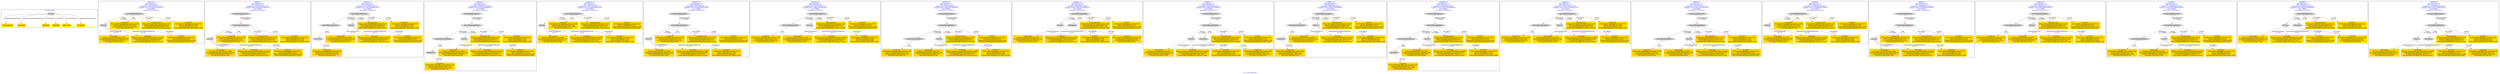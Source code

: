 digraph n0 {
fontcolor="blue"
remincross="true"
label="s11-s-19-artists.json"
subgraph cluster_0 {
label="1-correct model"
n2[style="filled",color="white",fillcolor="lightgray",label="Person1"];
n3[shape="plaintext",style="filled",fillcolor="gold",label="long_biography"];
n4[shape="plaintext",style="filled",fillcolor="gold",label="nationality"];
n5[shape="plaintext",style="filled",fillcolor="gold",label="birthDate"];
n6[shape="plaintext",style="filled",fillcolor="gold",label="deathDate"];
n7[shape="plaintext",style="filled",fillcolor="gold",label="artist_name"];
n8[shape="plaintext",style="filled",fillcolor="gold",label="occupation"];
}
subgraph cluster_1 {
label="candidate 0\nlink coherence:1.0\nnode coherence:1.0\nconfidence:0.5437413907421075\nmapping score:0.6256915746918136\ncost:6.99991\n-precision:0.43-recall:0.5"
n10[style="filled",color="white",fillcolor="lightgray",label="CulturalHeritageObject1"];
n11[style="filled",color="white",fillcolor="lightgray",label="Person1"];
n12[shape="plaintext",style="filled",fillcolor="gold",label="occupation\n[CulturalHeritageObject,description,0.446]\n[Person,nameOfThePerson,0.335]\n[CulturalHeritageObject,title,0.169]\n[Document,classLink,0.05]"];
n13[shape="plaintext",style="filled",fillcolor="gold",label="artist_name\n[Person,nameOfThePerson,0.698]\n[CulturalHeritageObject,description,0.196]\n[CulturalHeritageObject,title,0.07]\n[Document,classLink,0.036]"];
n14[shape="plaintext",style="filled",fillcolor="gold",label="nationality\n[Person,countryAssociatedWithThePerson,0.897]\n[CulturalHeritageObject,description,0.058]\n[CulturalHeritageObject,title,0.027]\n[CulturalHeritageObject,provenance,0.018]"];
n15[shape="plaintext",style="filled",fillcolor="gold",label="long_biography\n[CulturalHeritageObject,description,0.612]\n[Person,biographicalInformation,0.2]\n[CulturalHeritageObject,title,0.127]\n[CulturalHeritageObject,provenance,0.062]"];
n16[shape="plaintext",style="filled",fillcolor="gold",label="birthDate\n[CulturalHeritageObject,created,0.623]\n[Person,dateOfBirth,0.212]\n[CulturalHeritageObject,description,0.129]\n[Person,biographicalInformation,0.036]"];
n17[shape="plaintext",style="filled",fillcolor="gold",label="deathDate\n[CulturalHeritageObject,created,0.674]\n[Person,dateOfBirth,0.179]\n[Person,dateOfDeath,0.089]\n[CulturalHeritageObject,description,0.058]"];
}
subgraph cluster_2 {
label="candidate 1\nlink coherence:1.0\nnode coherence:1.0\nconfidence:0.5437413907421075\nmapping score:0.6256915746918136\ncost:7.99984\n-precision:0.38-recall:0.5"
n19[style="filled",color="white",fillcolor="lightgray",label="CulturalHeritageObject1"];
n20[style="filled",color="white",fillcolor="lightgray",label="Person1"];
n21[style="filled",color="white",fillcolor="lightgray",label="EuropeanaAggregation1"];
n22[shape="plaintext",style="filled",fillcolor="gold",label="occupation\n[CulturalHeritageObject,description,0.446]\n[Person,nameOfThePerson,0.335]\n[CulturalHeritageObject,title,0.169]\n[Document,classLink,0.05]"];
n23[shape="plaintext",style="filled",fillcolor="gold",label="artist_name\n[Person,nameOfThePerson,0.698]\n[CulturalHeritageObject,description,0.196]\n[CulturalHeritageObject,title,0.07]\n[Document,classLink,0.036]"];
n24[shape="plaintext",style="filled",fillcolor="gold",label="nationality\n[Person,countryAssociatedWithThePerson,0.897]\n[CulturalHeritageObject,description,0.058]\n[CulturalHeritageObject,title,0.027]\n[CulturalHeritageObject,provenance,0.018]"];
n25[shape="plaintext",style="filled",fillcolor="gold",label="long_biography\n[CulturalHeritageObject,description,0.612]\n[Person,biographicalInformation,0.2]\n[CulturalHeritageObject,title,0.127]\n[CulturalHeritageObject,provenance,0.062]"];
n26[shape="plaintext",style="filled",fillcolor="gold",label="birthDate\n[CulturalHeritageObject,created,0.623]\n[Person,dateOfBirth,0.212]\n[CulturalHeritageObject,description,0.129]\n[Person,biographicalInformation,0.036]"];
n27[shape="plaintext",style="filled",fillcolor="gold",label="deathDate\n[CulturalHeritageObject,created,0.674]\n[Person,dateOfBirth,0.179]\n[Person,dateOfDeath,0.089]\n[CulturalHeritageObject,description,0.058]"];
}
subgraph cluster_3 {
label="candidate 10\nlink coherence:1.0\nnode coherence:1.0\nconfidence:0.5238509754454952\nmapping score:0.5912836584818317\ncost:8.9999\n-precision:0.33-recall:0.5"
n29[style="filled",color="white",fillcolor="lightgray",label="CulturalHeritageObject1"];
n30[style="filled",color="white",fillcolor="lightgray",label="CulturalHeritageObject2"];
n31[style="filled",color="white",fillcolor="lightgray",label="Person1"];
n32[style="filled",color="white",fillcolor="lightgray",label="Document2"];
n33[shape="plaintext",style="filled",fillcolor="gold",label="artist_name\n[Person,nameOfThePerson,0.698]\n[CulturalHeritageObject,description,0.196]\n[CulturalHeritageObject,title,0.07]\n[Document,classLink,0.036]"];
n34[shape="plaintext",style="filled",fillcolor="gold",label="nationality\n[Person,countryAssociatedWithThePerson,0.897]\n[CulturalHeritageObject,description,0.058]\n[CulturalHeritageObject,title,0.027]\n[CulturalHeritageObject,provenance,0.018]"];
n35[shape="plaintext",style="filled",fillcolor="gold",label="long_biography\n[CulturalHeritageObject,description,0.612]\n[Person,biographicalInformation,0.2]\n[CulturalHeritageObject,title,0.127]\n[CulturalHeritageObject,provenance,0.062]"];
n36[shape="plaintext",style="filled",fillcolor="gold",label="birthDate\n[CulturalHeritageObject,created,0.623]\n[Person,dateOfBirth,0.212]\n[CulturalHeritageObject,description,0.129]\n[Person,biographicalInformation,0.036]"];
n37[shape="plaintext",style="filled",fillcolor="gold",label="deathDate\n[CulturalHeritageObject,created,0.674]\n[Person,dateOfBirth,0.179]\n[Person,dateOfDeath,0.089]\n[CulturalHeritageObject,description,0.058]"];
n38[shape="plaintext",style="filled",fillcolor="gold",label="occupation\n[CulturalHeritageObject,description,0.446]\n[Person,nameOfThePerson,0.335]\n[CulturalHeritageObject,title,0.169]\n[Document,classLink,0.05]"];
}
subgraph cluster_4 {
label="candidate 11\nlink coherence:1.0\nnode coherence:1.0\nconfidence:0.5238509754454952\nmapping score:0.5912836584818317\ncost:9.99983\n-precision:0.3-recall:0.5"
n40[style="filled",color="white",fillcolor="lightgray",label="CulturalHeritageObject1"];
n41[style="filled",color="white",fillcolor="lightgray",label="CulturalHeritageObject2"];
n42[style="filled",color="white",fillcolor="lightgray",label="Person1"];
n43[style="filled",color="white",fillcolor="lightgray",label="Document2"];
n44[style="filled",color="white",fillcolor="lightgray",label="EuropeanaAggregation1"];
n45[shape="plaintext",style="filled",fillcolor="gold",label="artist_name\n[Person,nameOfThePerson,0.698]\n[CulturalHeritageObject,description,0.196]\n[CulturalHeritageObject,title,0.07]\n[Document,classLink,0.036]"];
n46[shape="plaintext",style="filled",fillcolor="gold",label="nationality\n[Person,countryAssociatedWithThePerson,0.897]\n[CulturalHeritageObject,description,0.058]\n[CulturalHeritageObject,title,0.027]\n[CulturalHeritageObject,provenance,0.018]"];
n47[shape="plaintext",style="filled",fillcolor="gold",label="long_biography\n[CulturalHeritageObject,description,0.612]\n[Person,biographicalInformation,0.2]\n[CulturalHeritageObject,title,0.127]\n[CulturalHeritageObject,provenance,0.062]"];
n48[shape="plaintext",style="filled",fillcolor="gold",label="birthDate\n[CulturalHeritageObject,created,0.623]\n[Person,dateOfBirth,0.212]\n[CulturalHeritageObject,description,0.129]\n[Person,biographicalInformation,0.036]"];
n49[shape="plaintext",style="filled",fillcolor="gold",label="deathDate\n[CulturalHeritageObject,created,0.674]\n[Person,dateOfBirth,0.179]\n[Person,dateOfDeath,0.089]\n[CulturalHeritageObject,description,0.058]"];
n50[shape="plaintext",style="filled",fillcolor="gold",label="occupation\n[CulturalHeritageObject,description,0.446]\n[Person,nameOfThePerson,0.335]\n[CulturalHeritageObject,title,0.169]\n[Document,classLink,0.05]"];
}
subgraph cluster_5 {
label="candidate 12\nlink coherence:1.0\nnode coherence:1.0\nconfidence:0.5146174505081719\nmapping score:0.6159835946138351\ncost:6.99991\n-precision:0.43-recall:0.5"
n52[style="filled",color="white",fillcolor="lightgray",label="CulturalHeritageObject1"];
n53[style="filled",color="white",fillcolor="lightgray",label="Person1"];
n54[shape="plaintext",style="filled",fillcolor="gold",label="occupation\n[CulturalHeritageObject,description,0.446]\n[Person,nameOfThePerson,0.335]\n[CulturalHeritageObject,title,0.169]\n[Document,classLink,0.05]"];
n55[shape="plaintext",style="filled",fillcolor="gold",label="artist_name\n[Person,nameOfThePerson,0.698]\n[CulturalHeritageObject,description,0.196]\n[CulturalHeritageObject,title,0.07]\n[Document,classLink,0.036]"];
n56[shape="plaintext",style="filled",fillcolor="gold",label="nationality\n[Person,countryAssociatedWithThePerson,0.897]\n[CulturalHeritageObject,description,0.058]\n[CulturalHeritageObject,title,0.027]\n[CulturalHeritageObject,provenance,0.018]"];
n57[shape="plaintext",style="filled",fillcolor="gold",label="long_biography\n[CulturalHeritageObject,description,0.612]\n[Person,biographicalInformation,0.2]\n[CulturalHeritageObject,title,0.127]\n[CulturalHeritageObject,provenance,0.062]"];
n58[shape="plaintext",style="filled",fillcolor="gold",label="deathDate\n[CulturalHeritageObject,created,0.674]\n[Person,dateOfBirth,0.179]\n[Person,dateOfDeath,0.089]\n[CulturalHeritageObject,description,0.058]"];
n59[shape="plaintext",style="filled",fillcolor="gold",label="birthDate\n[CulturalHeritageObject,created,0.623]\n[Person,dateOfBirth,0.212]\n[CulturalHeritageObject,description,0.129]\n[Person,biographicalInformation,0.036]"];
}
subgraph cluster_6 {
label="candidate 13\nlink coherence:1.0\nnode coherence:1.0\nconfidence:0.5146174505081719\nmapping score:0.6159835946138351\ncost:7.99984\n-precision:0.38-recall:0.5"
n61[style="filled",color="white",fillcolor="lightgray",label="CulturalHeritageObject1"];
n62[style="filled",color="white",fillcolor="lightgray",label="Person1"];
n63[style="filled",color="white",fillcolor="lightgray",label="EuropeanaAggregation1"];
n64[shape="plaintext",style="filled",fillcolor="gold",label="occupation\n[CulturalHeritageObject,description,0.446]\n[Person,nameOfThePerson,0.335]\n[CulturalHeritageObject,title,0.169]\n[Document,classLink,0.05]"];
n65[shape="plaintext",style="filled",fillcolor="gold",label="artist_name\n[Person,nameOfThePerson,0.698]\n[CulturalHeritageObject,description,0.196]\n[CulturalHeritageObject,title,0.07]\n[Document,classLink,0.036]"];
n66[shape="plaintext",style="filled",fillcolor="gold",label="nationality\n[Person,countryAssociatedWithThePerson,0.897]\n[CulturalHeritageObject,description,0.058]\n[CulturalHeritageObject,title,0.027]\n[CulturalHeritageObject,provenance,0.018]"];
n67[shape="plaintext",style="filled",fillcolor="gold",label="long_biography\n[CulturalHeritageObject,description,0.612]\n[Person,biographicalInformation,0.2]\n[CulturalHeritageObject,title,0.127]\n[CulturalHeritageObject,provenance,0.062]"];
n68[shape="plaintext",style="filled",fillcolor="gold",label="deathDate\n[CulturalHeritageObject,created,0.674]\n[Person,dateOfBirth,0.179]\n[Person,dateOfDeath,0.089]\n[CulturalHeritageObject,description,0.058]"];
n69[shape="plaintext",style="filled",fillcolor="gold",label="birthDate\n[CulturalHeritageObject,created,0.623]\n[Person,dateOfBirth,0.212]\n[CulturalHeritageObject,description,0.129]\n[Person,biographicalInformation,0.036]"];
}
subgraph cluster_7 {
label="candidate 14\nlink coherence:1.0\nnode coherence:1.0\nconfidence:0.5146174505081719\nmapping score:0.5882058168360573\ncost:7.9999\n-precision:0.38-recall:0.5"
n71[style="filled",color="white",fillcolor="lightgray",label="CulturalHeritageObject1"];
n72[style="filled",color="white",fillcolor="lightgray",label="CulturalHeritageObject2"];
n73[style="filled",color="white",fillcolor="lightgray",label="Person1"];
n74[shape="plaintext",style="filled",fillcolor="gold",label="artist_name\n[Person,nameOfThePerson,0.698]\n[CulturalHeritageObject,description,0.196]\n[CulturalHeritageObject,title,0.07]\n[Document,classLink,0.036]"];
n75[shape="plaintext",style="filled",fillcolor="gold",label="nationality\n[Person,countryAssociatedWithThePerson,0.897]\n[CulturalHeritageObject,description,0.058]\n[CulturalHeritageObject,title,0.027]\n[CulturalHeritageObject,provenance,0.018]"];
n76[shape="plaintext",style="filled",fillcolor="gold",label="long_biography\n[CulturalHeritageObject,description,0.612]\n[Person,biographicalInformation,0.2]\n[CulturalHeritageObject,title,0.127]\n[CulturalHeritageObject,provenance,0.062]"];
n77[shape="plaintext",style="filled",fillcolor="gold",label="deathDate\n[CulturalHeritageObject,created,0.674]\n[Person,dateOfBirth,0.179]\n[Person,dateOfDeath,0.089]\n[CulturalHeritageObject,description,0.058]"];
n78[shape="plaintext",style="filled",fillcolor="gold",label="occupation\n[CulturalHeritageObject,description,0.446]\n[Person,nameOfThePerson,0.335]\n[CulturalHeritageObject,title,0.169]\n[Document,classLink,0.05]"];
n79[shape="plaintext",style="filled",fillcolor="gold",label="birthDate\n[CulturalHeritageObject,created,0.623]\n[Person,dateOfBirth,0.212]\n[CulturalHeritageObject,description,0.129]\n[Person,biographicalInformation,0.036]"];
}
subgraph cluster_8 {
label="candidate 15\nlink coherence:1.0\nnode coherence:1.0\nconfidence:0.5146174505081719\nmapping score:0.5882058168360573\ncost:8.99983\n-precision:0.33-recall:0.5"
n81[style="filled",color="white",fillcolor="lightgray",label="CulturalHeritageObject1"];
n82[style="filled",color="white",fillcolor="lightgray",label="CulturalHeritageObject2"];
n83[style="filled",color="white",fillcolor="lightgray",label="Person1"];
n84[style="filled",color="white",fillcolor="lightgray",label="EuropeanaAggregation1"];
n85[shape="plaintext",style="filled",fillcolor="gold",label="artist_name\n[Person,nameOfThePerson,0.698]\n[CulturalHeritageObject,description,0.196]\n[CulturalHeritageObject,title,0.07]\n[Document,classLink,0.036]"];
n86[shape="plaintext",style="filled",fillcolor="gold",label="nationality\n[Person,countryAssociatedWithThePerson,0.897]\n[CulturalHeritageObject,description,0.058]\n[CulturalHeritageObject,title,0.027]\n[CulturalHeritageObject,provenance,0.018]"];
n87[shape="plaintext",style="filled",fillcolor="gold",label="long_biography\n[CulturalHeritageObject,description,0.612]\n[Person,biographicalInformation,0.2]\n[CulturalHeritageObject,title,0.127]\n[CulturalHeritageObject,provenance,0.062]"];
n88[shape="plaintext",style="filled",fillcolor="gold",label="deathDate\n[CulturalHeritageObject,created,0.674]\n[Person,dateOfBirth,0.179]\n[Person,dateOfDeath,0.089]\n[CulturalHeritageObject,description,0.058]"];
n89[shape="plaintext",style="filled",fillcolor="gold",label="occupation\n[CulturalHeritageObject,description,0.446]\n[Person,nameOfThePerson,0.335]\n[CulturalHeritageObject,title,0.169]\n[Document,classLink,0.05]"];
n90[shape="plaintext",style="filled",fillcolor="gold",label="birthDate\n[CulturalHeritageObject,created,0.623]\n[Person,dateOfBirth,0.212]\n[CulturalHeritageObject,description,0.129]\n[Person,biographicalInformation,0.036]"];
}
subgraph cluster_9 {
label="candidate 16\nlink coherence:1.0\nnode coherence:1.0\nconfidence:0.50973610749498\nmapping score:0.5865787024983267\ncost:7.99991\n-precision:0.25-recall:0.33"
n92[style="filled",color="white",fillcolor="lightgray",label="CulturalHeritageObject1"];
n93[style="filled",color="white",fillcolor="lightgray",label="Person1"];
n94[style="filled",color="white",fillcolor="lightgray",label="Document1"];
n95[shape="plaintext",style="filled",fillcolor="gold",label="artist_name\n[Person,nameOfThePerson,0.698]\n[CulturalHeritageObject,description,0.196]\n[CulturalHeritageObject,title,0.07]\n[Document,classLink,0.036]"];
n96[shape="plaintext",style="filled",fillcolor="gold",label="occupation\n[CulturalHeritageObject,description,0.446]\n[Person,nameOfThePerson,0.335]\n[CulturalHeritageObject,title,0.169]\n[Document,classLink,0.05]"];
n97[shape="plaintext",style="filled",fillcolor="gold",label="nationality\n[Person,countryAssociatedWithThePerson,0.897]\n[CulturalHeritageObject,description,0.058]\n[CulturalHeritageObject,title,0.027]\n[CulturalHeritageObject,provenance,0.018]"];
n98[shape="plaintext",style="filled",fillcolor="gold",label="long_biography\n[CulturalHeritageObject,description,0.612]\n[Person,biographicalInformation,0.2]\n[CulturalHeritageObject,title,0.127]\n[CulturalHeritageObject,provenance,0.062]"];
n99[shape="plaintext",style="filled",fillcolor="gold",label="deathDate\n[CulturalHeritageObject,created,0.674]\n[Person,dateOfBirth,0.179]\n[Person,dateOfDeath,0.089]\n[CulturalHeritageObject,description,0.058]"];
n100[shape="plaintext",style="filled",fillcolor="gold",label="birthDate\n[CulturalHeritageObject,created,0.623]\n[Person,dateOfBirth,0.212]\n[CulturalHeritageObject,description,0.129]\n[Person,biographicalInformation,0.036]"];
}
subgraph cluster_10 {
label="candidate 17\nlink coherence:1.0\nnode coherence:1.0\nconfidence:0.50973610749498\nmapping score:0.5865787024983267\ncost:8.99984\n-precision:0.22-recall:0.33"
n102[style="filled",color="white",fillcolor="lightgray",label="CulturalHeritageObject1"];
n103[style="filled",color="white",fillcolor="lightgray",label="Person1"];
n104[style="filled",color="white",fillcolor="lightgray",label="Document1"];
n105[style="filled",color="white",fillcolor="lightgray",label="EuropeanaAggregation1"];
n106[shape="plaintext",style="filled",fillcolor="gold",label="artist_name\n[Person,nameOfThePerson,0.698]\n[CulturalHeritageObject,description,0.196]\n[CulturalHeritageObject,title,0.07]\n[Document,classLink,0.036]"];
n107[shape="plaintext",style="filled",fillcolor="gold",label="occupation\n[CulturalHeritageObject,description,0.446]\n[Person,nameOfThePerson,0.335]\n[CulturalHeritageObject,title,0.169]\n[Document,classLink,0.05]"];
n108[shape="plaintext",style="filled",fillcolor="gold",label="nationality\n[Person,countryAssociatedWithThePerson,0.897]\n[CulturalHeritageObject,description,0.058]\n[CulturalHeritageObject,title,0.027]\n[CulturalHeritageObject,provenance,0.018]"];
n109[shape="plaintext",style="filled",fillcolor="gold",label="long_biography\n[CulturalHeritageObject,description,0.612]\n[Person,biographicalInformation,0.2]\n[CulturalHeritageObject,title,0.127]\n[CulturalHeritageObject,provenance,0.062]"];
n110[shape="plaintext",style="filled",fillcolor="gold",label="deathDate\n[CulturalHeritageObject,created,0.674]\n[Person,dateOfBirth,0.179]\n[Person,dateOfDeath,0.089]\n[CulturalHeritageObject,description,0.058]"];
n111[shape="plaintext",style="filled",fillcolor="gold",label="birthDate\n[CulturalHeritageObject,created,0.623]\n[Person,dateOfBirth,0.212]\n[CulturalHeritageObject,description,0.129]\n[Person,biographicalInformation,0.036]"];
}
subgraph cluster_11 {
label="candidate 18\nlink coherence:1.0\nnode coherence:1.0\nconfidence:0.50973610749498\nmapping score:0.5865787024983267\ncost:8.9999\n-precision:0.22-recall:0.33"
n113[style="filled",color="white",fillcolor="lightgray",label="CulturalHeritageObject1"];
n114[style="filled",color="white",fillcolor="lightgray",label="CulturalHeritageObject2"];
n115[style="filled",color="white",fillcolor="lightgray",label="Person1"];
n116[style="filled",color="white",fillcolor="lightgray",label="Document2"];
n117[shape="plaintext",style="filled",fillcolor="gold",label="artist_name\n[Person,nameOfThePerson,0.698]\n[CulturalHeritageObject,description,0.196]\n[CulturalHeritageObject,title,0.07]\n[Document,classLink,0.036]"];
n118[shape="plaintext",style="filled",fillcolor="gold",label="nationality\n[Person,countryAssociatedWithThePerson,0.897]\n[CulturalHeritageObject,description,0.058]\n[CulturalHeritageObject,title,0.027]\n[CulturalHeritageObject,provenance,0.018]"];
n119[shape="plaintext",style="filled",fillcolor="gold",label="long_biography\n[CulturalHeritageObject,description,0.612]\n[Person,biographicalInformation,0.2]\n[CulturalHeritageObject,title,0.127]\n[CulturalHeritageObject,provenance,0.062]"];
n120[shape="plaintext",style="filled",fillcolor="gold",label="deathDate\n[CulturalHeritageObject,created,0.674]\n[Person,dateOfBirth,0.179]\n[Person,dateOfDeath,0.089]\n[CulturalHeritageObject,description,0.058]"];
n121[shape="plaintext",style="filled",fillcolor="gold",label="birthDate\n[CulturalHeritageObject,created,0.623]\n[Person,dateOfBirth,0.212]\n[CulturalHeritageObject,description,0.129]\n[Person,biographicalInformation,0.036]"];
n122[shape="plaintext",style="filled",fillcolor="gold",label="occupation\n[CulturalHeritageObject,description,0.446]\n[Person,nameOfThePerson,0.335]\n[CulturalHeritageObject,title,0.169]\n[Document,classLink,0.05]"];
}
subgraph cluster_12 {
label="candidate 19\nlink coherence:1.0\nnode coherence:1.0\nconfidence:0.50973610749498\nmapping score:0.5865787024983267\ncost:9.99983\n-precision:0.2-recall:0.33"
n124[style="filled",color="white",fillcolor="lightgray",label="CulturalHeritageObject1"];
n125[style="filled",color="white",fillcolor="lightgray",label="CulturalHeritageObject2"];
n126[style="filled",color="white",fillcolor="lightgray",label="Person1"];
n127[style="filled",color="white",fillcolor="lightgray",label="Document2"];
n128[style="filled",color="white",fillcolor="lightgray",label="EuropeanaAggregation1"];
n129[shape="plaintext",style="filled",fillcolor="gold",label="artist_name\n[Person,nameOfThePerson,0.698]\n[CulturalHeritageObject,description,0.196]\n[CulturalHeritageObject,title,0.07]\n[Document,classLink,0.036]"];
n130[shape="plaintext",style="filled",fillcolor="gold",label="nationality\n[Person,countryAssociatedWithThePerson,0.897]\n[CulturalHeritageObject,description,0.058]\n[CulturalHeritageObject,title,0.027]\n[CulturalHeritageObject,provenance,0.018]"];
n131[shape="plaintext",style="filled",fillcolor="gold",label="long_biography\n[CulturalHeritageObject,description,0.612]\n[Person,biographicalInformation,0.2]\n[CulturalHeritageObject,title,0.127]\n[CulturalHeritageObject,provenance,0.062]"];
n132[shape="plaintext",style="filled",fillcolor="gold",label="deathDate\n[CulturalHeritageObject,created,0.674]\n[Person,dateOfBirth,0.179]\n[Person,dateOfDeath,0.089]\n[CulturalHeritageObject,description,0.058]"];
n133[shape="plaintext",style="filled",fillcolor="gold",label="birthDate\n[CulturalHeritageObject,created,0.623]\n[Person,dateOfBirth,0.212]\n[CulturalHeritageObject,description,0.129]\n[Person,biographicalInformation,0.036]"];
n134[shape="plaintext",style="filled",fillcolor="gold",label="occupation\n[CulturalHeritageObject,description,0.446]\n[Person,nameOfThePerson,0.335]\n[CulturalHeritageObject,title,0.169]\n[Document,classLink,0.05]"];
}
subgraph cluster_13 {
label="candidate 2\nlink coherence:1.0\nnode coherence:1.0\nconfidence:0.5437413907421075\nmapping score:0.5979137969140358\ncost:7.9999\n-precision:0.38-recall:0.5"
n136[style="filled",color="white",fillcolor="lightgray",label="CulturalHeritageObject1"];
n137[style="filled",color="white",fillcolor="lightgray",label="CulturalHeritageObject2"];
n138[style="filled",color="white",fillcolor="lightgray",label="Person1"];
n139[shape="plaintext",style="filled",fillcolor="gold",label="artist_name\n[Person,nameOfThePerson,0.698]\n[CulturalHeritageObject,description,0.196]\n[CulturalHeritageObject,title,0.07]\n[Document,classLink,0.036]"];
n140[shape="plaintext",style="filled",fillcolor="gold",label="nationality\n[Person,countryAssociatedWithThePerson,0.897]\n[CulturalHeritageObject,description,0.058]\n[CulturalHeritageObject,title,0.027]\n[CulturalHeritageObject,provenance,0.018]"];
n141[shape="plaintext",style="filled",fillcolor="gold",label="long_biography\n[CulturalHeritageObject,description,0.612]\n[Person,biographicalInformation,0.2]\n[CulturalHeritageObject,title,0.127]\n[CulturalHeritageObject,provenance,0.062]"];
n142[shape="plaintext",style="filled",fillcolor="gold",label="birthDate\n[CulturalHeritageObject,created,0.623]\n[Person,dateOfBirth,0.212]\n[CulturalHeritageObject,description,0.129]\n[Person,biographicalInformation,0.036]"];
n143[shape="plaintext",style="filled",fillcolor="gold",label="occupation\n[CulturalHeritageObject,description,0.446]\n[Person,nameOfThePerson,0.335]\n[CulturalHeritageObject,title,0.169]\n[Document,classLink,0.05]"];
n144[shape="plaintext",style="filled",fillcolor="gold",label="deathDate\n[CulturalHeritageObject,created,0.674]\n[Person,dateOfBirth,0.179]\n[Person,dateOfDeath,0.089]\n[CulturalHeritageObject,description,0.058]"];
}
subgraph cluster_14 {
label="candidate 3\nlink coherence:1.0\nnode coherence:1.0\nconfidence:0.5437413907421075\nmapping score:0.5979137969140358\ncost:8.99983\n-precision:0.33-recall:0.5"
n146[style="filled",color="white",fillcolor="lightgray",label="CulturalHeritageObject1"];
n147[style="filled",color="white",fillcolor="lightgray",label="CulturalHeritageObject2"];
n148[style="filled",color="white",fillcolor="lightgray",label="Person1"];
n149[style="filled",color="white",fillcolor="lightgray",label="EuropeanaAggregation1"];
n150[shape="plaintext",style="filled",fillcolor="gold",label="artist_name\n[Person,nameOfThePerson,0.698]\n[CulturalHeritageObject,description,0.196]\n[CulturalHeritageObject,title,0.07]\n[Document,classLink,0.036]"];
n151[shape="plaintext",style="filled",fillcolor="gold",label="nationality\n[Person,countryAssociatedWithThePerson,0.897]\n[CulturalHeritageObject,description,0.058]\n[CulturalHeritageObject,title,0.027]\n[CulturalHeritageObject,provenance,0.018]"];
n152[shape="plaintext",style="filled",fillcolor="gold",label="long_biography\n[CulturalHeritageObject,description,0.612]\n[Person,biographicalInformation,0.2]\n[CulturalHeritageObject,title,0.127]\n[CulturalHeritageObject,provenance,0.062]"];
n153[shape="plaintext",style="filled",fillcolor="gold",label="birthDate\n[CulturalHeritageObject,created,0.623]\n[Person,dateOfBirth,0.212]\n[CulturalHeritageObject,description,0.129]\n[Person,biographicalInformation,0.036]"];
n154[shape="plaintext",style="filled",fillcolor="gold",label="occupation\n[CulturalHeritageObject,description,0.446]\n[Person,nameOfThePerson,0.335]\n[CulturalHeritageObject,title,0.169]\n[Document,classLink,0.05]"];
n155[shape="plaintext",style="filled",fillcolor="gold",label="deathDate\n[CulturalHeritageObject,created,0.674]\n[Person,dateOfBirth,0.179]\n[Person,dateOfDeath,0.089]\n[CulturalHeritageObject,description,0.058]"];
}
subgraph cluster_15 {
label="candidate 4\nlink coherence:1.0\nnode coherence:1.0\nconfidence:0.5296265227915923\nmapping score:0.6209866187083085\ncost:6.99991\n-precision:0.29-recall:0.33"
n157[style="filled",color="white",fillcolor="lightgray",label="CulturalHeritageObject1"];
n158[style="filled",color="white",fillcolor="lightgray",label="Person1"];
n159[shape="plaintext",style="filled",fillcolor="gold",label="occupation\n[CulturalHeritageObject,description,0.446]\n[Person,nameOfThePerson,0.335]\n[CulturalHeritageObject,title,0.169]\n[Document,classLink,0.05]"];
n160[shape="plaintext",style="filled",fillcolor="gold",label="artist_name\n[Person,nameOfThePerson,0.698]\n[CulturalHeritageObject,description,0.196]\n[CulturalHeritageObject,title,0.07]\n[Document,classLink,0.036]"];
n161[shape="plaintext",style="filled",fillcolor="gold",label="nationality\n[Person,countryAssociatedWithThePerson,0.897]\n[CulturalHeritageObject,description,0.058]\n[CulturalHeritageObject,title,0.027]\n[CulturalHeritageObject,provenance,0.018]"];
n162[shape="plaintext",style="filled",fillcolor="gold",label="long_biography\n[CulturalHeritageObject,description,0.612]\n[Person,biographicalInformation,0.2]\n[CulturalHeritageObject,title,0.127]\n[CulturalHeritageObject,provenance,0.062]"];
n163[shape="plaintext",style="filled",fillcolor="gold",label="deathDate\n[CulturalHeritageObject,created,0.674]\n[Person,dateOfBirth,0.179]\n[Person,dateOfDeath,0.089]\n[CulturalHeritageObject,description,0.058]"];
n164[shape="plaintext",style="filled",fillcolor="gold",label="birthDate\n[CulturalHeritageObject,created,0.623]\n[Person,dateOfBirth,0.212]\n[CulturalHeritageObject,description,0.129]\n[Person,biographicalInformation,0.036]"];
}
subgraph cluster_16 {
label="candidate 5\nlink coherence:1.0\nnode coherence:1.0\nconfidence:0.5296265227915923\nmapping score:0.6209866187083085\ncost:7.99984\n-precision:0.25-recall:0.33"
n166[style="filled",color="white",fillcolor="lightgray",label="CulturalHeritageObject1"];
n167[style="filled",color="white",fillcolor="lightgray",label="Person1"];
n168[style="filled",color="white",fillcolor="lightgray",label="EuropeanaAggregation1"];
n169[shape="plaintext",style="filled",fillcolor="gold",label="occupation\n[CulturalHeritageObject,description,0.446]\n[Person,nameOfThePerson,0.335]\n[CulturalHeritageObject,title,0.169]\n[Document,classLink,0.05]"];
n170[shape="plaintext",style="filled",fillcolor="gold",label="artist_name\n[Person,nameOfThePerson,0.698]\n[CulturalHeritageObject,description,0.196]\n[CulturalHeritageObject,title,0.07]\n[Document,classLink,0.036]"];
n171[shape="plaintext",style="filled",fillcolor="gold",label="nationality\n[Person,countryAssociatedWithThePerson,0.897]\n[CulturalHeritageObject,description,0.058]\n[CulturalHeritageObject,title,0.027]\n[CulturalHeritageObject,provenance,0.018]"];
n172[shape="plaintext",style="filled",fillcolor="gold",label="long_biography\n[CulturalHeritageObject,description,0.612]\n[Person,biographicalInformation,0.2]\n[CulturalHeritageObject,title,0.127]\n[CulturalHeritageObject,provenance,0.062]"];
n173[shape="plaintext",style="filled",fillcolor="gold",label="deathDate\n[CulturalHeritageObject,created,0.674]\n[Person,dateOfBirth,0.179]\n[Person,dateOfDeath,0.089]\n[CulturalHeritageObject,description,0.058]"];
n174[shape="plaintext",style="filled",fillcolor="gold",label="birthDate\n[CulturalHeritageObject,created,0.623]\n[Person,dateOfBirth,0.212]\n[CulturalHeritageObject,description,0.129]\n[Person,biographicalInformation,0.036]"];
}
subgraph cluster_17 {
label="candidate 6\nlink coherence:1.0\nnode coherence:1.0\nconfidence:0.5296265227915923\nmapping score:0.5932088409305307\ncost:7.9999\n-precision:0.25-recall:0.33"
n176[style="filled",color="white",fillcolor="lightgray",label="CulturalHeritageObject1"];
n177[style="filled",color="white",fillcolor="lightgray",label="CulturalHeritageObject2"];
n178[style="filled",color="white",fillcolor="lightgray",label="Person1"];
n179[shape="plaintext",style="filled",fillcolor="gold",label="artist_name\n[Person,nameOfThePerson,0.698]\n[CulturalHeritageObject,description,0.196]\n[CulturalHeritageObject,title,0.07]\n[Document,classLink,0.036]"];
n180[shape="plaintext",style="filled",fillcolor="gold",label="nationality\n[Person,countryAssociatedWithThePerson,0.897]\n[CulturalHeritageObject,description,0.058]\n[CulturalHeritageObject,title,0.027]\n[CulturalHeritageObject,provenance,0.018]"];
n181[shape="plaintext",style="filled",fillcolor="gold",label="long_biography\n[CulturalHeritageObject,description,0.612]\n[Person,biographicalInformation,0.2]\n[CulturalHeritageObject,title,0.127]\n[CulturalHeritageObject,provenance,0.062]"];
n182[shape="plaintext",style="filled",fillcolor="gold",label="deathDate\n[CulturalHeritageObject,created,0.674]\n[Person,dateOfBirth,0.179]\n[Person,dateOfDeath,0.089]\n[CulturalHeritageObject,description,0.058]"];
n183[shape="plaintext",style="filled",fillcolor="gold",label="occupation\n[CulturalHeritageObject,description,0.446]\n[Person,nameOfThePerson,0.335]\n[CulturalHeritageObject,title,0.169]\n[Document,classLink,0.05]"];
n184[shape="plaintext",style="filled",fillcolor="gold",label="birthDate\n[CulturalHeritageObject,created,0.623]\n[Person,dateOfBirth,0.212]\n[CulturalHeritageObject,description,0.129]\n[Person,biographicalInformation,0.036]"];
}
subgraph cluster_18 {
label="candidate 7\nlink coherence:1.0\nnode coherence:1.0\nconfidence:0.5296265227915923\nmapping score:0.5932088409305307\ncost:8.99983\n-precision:0.22-recall:0.33"
n186[style="filled",color="white",fillcolor="lightgray",label="CulturalHeritageObject1"];
n187[style="filled",color="white",fillcolor="lightgray",label="CulturalHeritageObject2"];
n188[style="filled",color="white",fillcolor="lightgray",label="Person1"];
n189[style="filled",color="white",fillcolor="lightgray",label="EuropeanaAggregation1"];
n190[shape="plaintext",style="filled",fillcolor="gold",label="artist_name\n[Person,nameOfThePerson,0.698]\n[CulturalHeritageObject,description,0.196]\n[CulturalHeritageObject,title,0.07]\n[Document,classLink,0.036]"];
n191[shape="plaintext",style="filled",fillcolor="gold",label="nationality\n[Person,countryAssociatedWithThePerson,0.897]\n[CulturalHeritageObject,description,0.058]\n[CulturalHeritageObject,title,0.027]\n[CulturalHeritageObject,provenance,0.018]"];
n192[shape="plaintext",style="filled",fillcolor="gold",label="long_biography\n[CulturalHeritageObject,description,0.612]\n[Person,biographicalInformation,0.2]\n[CulturalHeritageObject,title,0.127]\n[CulturalHeritageObject,provenance,0.062]"];
n193[shape="plaintext",style="filled",fillcolor="gold",label="deathDate\n[CulturalHeritageObject,created,0.674]\n[Person,dateOfBirth,0.179]\n[Person,dateOfDeath,0.089]\n[CulturalHeritageObject,description,0.058]"];
n194[shape="plaintext",style="filled",fillcolor="gold",label="occupation\n[CulturalHeritageObject,description,0.446]\n[Person,nameOfThePerson,0.335]\n[CulturalHeritageObject,title,0.169]\n[Document,classLink,0.05]"];
n195[shape="plaintext",style="filled",fillcolor="gold",label="birthDate\n[CulturalHeritageObject,created,0.623]\n[Person,dateOfBirth,0.212]\n[CulturalHeritageObject,description,0.129]\n[Person,biographicalInformation,0.036]"];
}
subgraph cluster_19 {
label="candidate 8\nlink coherence:1.0\nnode coherence:1.0\nconfidence:0.5238509754454952\nmapping score:0.5912836584818317\ncost:7.99991\n-precision:0.38-recall:0.5"
n197[style="filled",color="white",fillcolor="lightgray",label="CulturalHeritageObject1"];
n198[style="filled",color="white",fillcolor="lightgray",label="Person1"];
n199[style="filled",color="white",fillcolor="lightgray",label="Document1"];
n200[shape="plaintext",style="filled",fillcolor="gold",label="artist_name\n[Person,nameOfThePerson,0.698]\n[CulturalHeritageObject,description,0.196]\n[CulturalHeritageObject,title,0.07]\n[Document,classLink,0.036]"];
n201[shape="plaintext",style="filled",fillcolor="gold",label="occupation\n[CulturalHeritageObject,description,0.446]\n[Person,nameOfThePerson,0.335]\n[CulturalHeritageObject,title,0.169]\n[Document,classLink,0.05]"];
n202[shape="plaintext",style="filled",fillcolor="gold",label="nationality\n[Person,countryAssociatedWithThePerson,0.897]\n[CulturalHeritageObject,description,0.058]\n[CulturalHeritageObject,title,0.027]\n[CulturalHeritageObject,provenance,0.018]"];
n203[shape="plaintext",style="filled",fillcolor="gold",label="long_biography\n[CulturalHeritageObject,description,0.612]\n[Person,biographicalInformation,0.2]\n[CulturalHeritageObject,title,0.127]\n[CulturalHeritageObject,provenance,0.062]"];
n204[shape="plaintext",style="filled",fillcolor="gold",label="birthDate\n[CulturalHeritageObject,created,0.623]\n[Person,dateOfBirth,0.212]\n[CulturalHeritageObject,description,0.129]\n[Person,biographicalInformation,0.036]"];
n205[shape="plaintext",style="filled",fillcolor="gold",label="deathDate\n[CulturalHeritageObject,created,0.674]\n[Person,dateOfBirth,0.179]\n[Person,dateOfDeath,0.089]\n[CulturalHeritageObject,description,0.058]"];
}
subgraph cluster_20 {
label="candidate 9\nlink coherence:1.0\nnode coherence:1.0\nconfidence:0.5238509754454952\nmapping score:0.5912836584818317\ncost:8.99984\n-precision:0.33-recall:0.5"
n207[style="filled",color="white",fillcolor="lightgray",label="CulturalHeritageObject1"];
n208[style="filled",color="white",fillcolor="lightgray",label="Person1"];
n209[style="filled",color="white",fillcolor="lightgray",label="Document1"];
n210[style="filled",color="white",fillcolor="lightgray",label="EuropeanaAggregation1"];
n211[shape="plaintext",style="filled",fillcolor="gold",label="artist_name\n[Person,nameOfThePerson,0.698]\n[CulturalHeritageObject,description,0.196]\n[CulturalHeritageObject,title,0.07]\n[Document,classLink,0.036]"];
n212[shape="plaintext",style="filled",fillcolor="gold",label="occupation\n[CulturalHeritageObject,description,0.446]\n[Person,nameOfThePerson,0.335]\n[CulturalHeritageObject,title,0.169]\n[Document,classLink,0.05]"];
n213[shape="plaintext",style="filled",fillcolor="gold",label="nationality\n[Person,countryAssociatedWithThePerson,0.897]\n[CulturalHeritageObject,description,0.058]\n[CulturalHeritageObject,title,0.027]\n[CulturalHeritageObject,provenance,0.018]"];
n214[shape="plaintext",style="filled",fillcolor="gold",label="long_biography\n[CulturalHeritageObject,description,0.612]\n[Person,biographicalInformation,0.2]\n[CulturalHeritageObject,title,0.127]\n[CulturalHeritageObject,provenance,0.062]"];
n215[shape="plaintext",style="filled",fillcolor="gold",label="birthDate\n[CulturalHeritageObject,created,0.623]\n[Person,dateOfBirth,0.212]\n[CulturalHeritageObject,description,0.129]\n[Person,biographicalInformation,0.036]"];
n216[shape="plaintext",style="filled",fillcolor="gold",label="deathDate\n[CulturalHeritageObject,created,0.674]\n[Person,dateOfBirth,0.179]\n[Person,dateOfDeath,0.089]\n[CulturalHeritageObject,description,0.058]"];
}
n2 -> n3[color="brown",fontcolor="black",label="biographicalInformation"]
n2 -> n4[color="brown",fontcolor="black",label="countryAssociatedWithThePerson"]
n2 -> n5[color="brown",fontcolor="black",label="dateOfBirth"]
n2 -> n6[color="brown",fontcolor="black",label="dateOfDeath"]
n2 -> n7[color="brown",fontcolor="black",label="nameOfThePerson"]
n2 -> n8[color="brown",fontcolor="black",label="professionOrOccupation"]
n10 -> n11[color="brown",fontcolor="black",label="creator\nw=0.99991"]
n10 -> n12[color="brown",fontcolor="black",label="title\nw=1.0"]
n11 -> n13[color="brown",fontcolor="black",label="nameOfThePerson\nw=1.0"]
n11 -> n14[color="brown",fontcolor="black",label="countryAssociatedWithThePerson\nw=1.0"]
n10 -> n15[color="brown",fontcolor="black",label="description\nw=1.0"]
n11 -> n16[color="brown",fontcolor="black",label="dateOfBirth\nw=1.0"]
n10 -> n17[color="brown",fontcolor="black",label="created\nw=1.0"]
n19 -> n20[color="brown",fontcolor="black",label="creator\nw=0.99991"]
n21 -> n19[color="brown",fontcolor="black",label="aggregatedCHO\nw=0.99993"]
n19 -> n22[color="brown",fontcolor="black",label="title\nw=1.0"]
n20 -> n23[color="brown",fontcolor="black",label="nameOfThePerson\nw=1.0"]
n20 -> n24[color="brown",fontcolor="black",label="countryAssociatedWithThePerson\nw=1.0"]
n19 -> n25[color="brown",fontcolor="black",label="description\nw=1.0"]
n20 -> n26[color="brown",fontcolor="black",label="dateOfBirth\nw=1.0"]
n19 -> n27[color="brown",fontcolor="black",label="created\nw=1.0"]
n29 -> n30[color="brown",fontcolor="black",label="isRelatedTo\nw=0.99999"]
n29 -> n31[color="brown",fontcolor="black",label="creator\nw=0.99991"]
n30 -> n32[color="brown",fontcolor="black",label="page\nw=1.0"]
n31 -> n33[color="brown",fontcolor="black",label="nameOfThePerson\nw=1.0"]
n31 -> n34[color="brown",fontcolor="black",label="countryAssociatedWithThePerson\nw=1.0"]
n29 -> n35[color="brown",fontcolor="black",label="description\nw=1.0"]
n31 -> n36[color="brown",fontcolor="black",label="dateOfBirth\nw=1.0"]
n29 -> n37[color="brown",fontcolor="black",label="created\nw=1.0"]
n32 -> n38[color="brown",fontcolor="black",label="classLink\nw=1.0"]
n40 -> n41[color="brown",fontcolor="black",label="isRelatedTo\nw=0.99999"]
n40 -> n42[color="brown",fontcolor="black",label="creator\nw=0.99991"]
n41 -> n43[color="brown",fontcolor="black",label="page\nw=1.0"]
n44 -> n40[color="brown",fontcolor="black",label="aggregatedCHO\nw=0.99993"]
n42 -> n45[color="brown",fontcolor="black",label="nameOfThePerson\nw=1.0"]
n42 -> n46[color="brown",fontcolor="black",label="countryAssociatedWithThePerson\nw=1.0"]
n40 -> n47[color="brown",fontcolor="black",label="description\nw=1.0"]
n42 -> n48[color="brown",fontcolor="black",label="dateOfBirth\nw=1.0"]
n40 -> n49[color="brown",fontcolor="black",label="created\nw=1.0"]
n43 -> n50[color="brown",fontcolor="black",label="classLink\nw=1.0"]
n52 -> n53[color="brown",fontcolor="black",label="creator\nw=0.99991"]
n52 -> n54[color="brown",fontcolor="black",label="title\nw=1.0"]
n53 -> n55[color="brown",fontcolor="black",label="nameOfThePerson\nw=1.0"]
n53 -> n56[color="brown",fontcolor="black",label="countryAssociatedWithThePerson\nw=1.0"]
n52 -> n57[color="brown",fontcolor="black",label="description\nw=1.0"]
n53 -> n58[color="brown",fontcolor="black",label="dateOfDeath\nw=1.0"]
n52 -> n59[color="brown",fontcolor="black",label="created\nw=1.0"]
n61 -> n62[color="brown",fontcolor="black",label="creator\nw=0.99991"]
n63 -> n61[color="brown",fontcolor="black",label="aggregatedCHO\nw=0.99993"]
n61 -> n64[color="brown",fontcolor="black",label="title\nw=1.0"]
n62 -> n65[color="brown",fontcolor="black",label="nameOfThePerson\nw=1.0"]
n62 -> n66[color="brown",fontcolor="black",label="countryAssociatedWithThePerson\nw=1.0"]
n61 -> n67[color="brown",fontcolor="black",label="description\nw=1.0"]
n62 -> n68[color="brown",fontcolor="black",label="dateOfDeath\nw=1.0"]
n61 -> n69[color="brown",fontcolor="black",label="created\nw=1.0"]
n71 -> n72[color="brown",fontcolor="black",label="isRelatedTo\nw=0.99999"]
n71 -> n73[color="brown",fontcolor="black",label="creator\nw=0.99991"]
n73 -> n74[color="brown",fontcolor="black",label="nameOfThePerson\nw=1.0"]
n73 -> n75[color="brown",fontcolor="black",label="countryAssociatedWithThePerson\nw=1.0"]
n71 -> n76[color="brown",fontcolor="black",label="description\nw=1.0"]
n73 -> n77[color="brown",fontcolor="black",label="dateOfDeath\nw=1.0"]
n72 -> n78[color="brown",fontcolor="black",label="title\nw=1.0"]
n71 -> n79[color="brown",fontcolor="black",label="created\nw=1.0"]
n81 -> n82[color="brown",fontcolor="black",label="isRelatedTo\nw=0.99999"]
n81 -> n83[color="brown",fontcolor="black",label="creator\nw=0.99991"]
n84 -> n81[color="brown",fontcolor="black",label="aggregatedCHO\nw=0.99993"]
n83 -> n85[color="brown",fontcolor="black",label="nameOfThePerson\nw=1.0"]
n83 -> n86[color="brown",fontcolor="black",label="countryAssociatedWithThePerson\nw=1.0"]
n81 -> n87[color="brown",fontcolor="black",label="description\nw=1.0"]
n83 -> n88[color="brown",fontcolor="black",label="dateOfDeath\nw=1.0"]
n82 -> n89[color="brown",fontcolor="black",label="title\nw=1.0"]
n81 -> n90[color="brown",fontcolor="black",label="created\nw=1.0"]
n92 -> n93[color="brown",fontcolor="black",label="creator\nw=0.99991"]
n92 -> n94[color="brown",fontcolor="black",label="page\nw=1.0"]
n93 -> n95[color="brown",fontcolor="black",label="nameOfThePerson\nw=1.0"]
n94 -> n96[color="brown",fontcolor="black",label="classLink\nw=1.0"]
n93 -> n97[color="brown",fontcolor="black",label="countryAssociatedWithThePerson\nw=1.0"]
n92 -> n98[color="brown",fontcolor="black",label="description\nw=1.0"]
n93 -> n99[color="brown",fontcolor="black",label="dateOfBirth\nw=1.0"]
n92 -> n100[color="brown",fontcolor="black",label="created\nw=1.0"]
n102 -> n103[color="brown",fontcolor="black",label="creator\nw=0.99991"]
n102 -> n104[color="brown",fontcolor="black",label="page\nw=1.0"]
n105 -> n102[color="brown",fontcolor="black",label="aggregatedCHO\nw=0.99993"]
n103 -> n106[color="brown",fontcolor="black",label="nameOfThePerson\nw=1.0"]
n104 -> n107[color="brown",fontcolor="black",label="classLink\nw=1.0"]
n103 -> n108[color="brown",fontcolor="black",label="countryAssociatedWithThePerson\nw=1.0"]
n102 -> n109[color="brown",fontcolor="black",label="description\nw=1.0"]
n103 -> n110[color="brown",fontcolor="black",label="dateOfBirth\nw=1.0"]
n102 -> n111[color="brown",fontcolor="black",label="created\nw=1.0"]
n113 -> n114[color="brown",fontcolor="black",label="isRelatedTo\nw=0.99999"]
n113 -> n115[color="brown",fontcolor="black",label="creator\nw=0.99991"]
n114 -> n116[color="brown",fontcolor="black",label="page\nw=1.0"]
n115 -> n117[color="brown",fontcolor="black",label="nameOfThePerson\nw=1.0"]
n115 -> n118[color="brown",fontcolor="black",label="countryAssociatedWithThePerson\nw=1.0"]
n113 -> n119[color="brown",fontcolor="black",label="description\nw=1.0"]
n115 -> n120[color="brown",fontcolor="black",label="dateOfBirth\nw=1.0"]
n113 -> n121[color="brown",fontcolor="black",label="created\nw=1.0"]
n116 -> n122[color="brown",fontcolor="black",label="classLink\nw=1.0"]
n124 -> n125[color="brown",fontcolor="black",label="isRelatedTo\nw=0.99999"]
n124 -> n126[color="brown",fontcolor="black",label="creator\nw=0.99991"]
n125 -> n127[color="brown",fontcolor="black",label="page\nw=1.0"]
n128 -> n124[color="brown",fontcolor="black",label="aggregatedCHO\nw=0.99993"]
n126 -> n129[color="brown",fontcolor="black",label="nameOfThePerson\nw=1.0"]
n126 -> n130[color="brown",fontcolor="black",label="countryAssociatedWithThePerson\nw=1.0"]
n124 -> n131[color="brown",fontcolor="black",label="description\nw=1.0"]
n126 -> n132[color="brown",fontcolor="black",label="dateOfBirth\nw=1.0"]
n124 -> n133[color="brown",fontcolor="black",label="created\nw=1.0"]
n127 -> n134[color="brown",fontcolor="black",label="classLink\nw=1.0"]
n136 -> n137[color="brown",fontcolor="black",label="isRelatedTo\nw=0.99999"]
n136 -> n138[color="brown",fontcolor="black",label="creator\nw=0.99991"]
n138 -> n139[color="brown",fontcolor="black",label="nameOfThePerson\nw=1.0"]
n138 -> n140[color="brown",fontcolor="black",label="countryAssociatedWithThePerson\nw=1.0"]
n136 -> n141[color="brown",fontcolor="black",label="description\nw=1.0"]
n138 -> n142[color="brown",fontcolor="black",label="dateOfBirth\nw=1.0"]
n137 -> n143[color="brown",fontcolor="black",label="title\nw=1.0"]
n136 -> n144[color="brown",fontcolor="black",label="created\nw=1.0"]
n146 -> n147[color="brown",fontcolor="black",label="isRelatedTo\nw=0.99999"]
n146 -> n148[color="brown",fontcolor="black",label="creator\nw=0.99991"]
n149 -> n146[color="brown",fontcolor="black",label="aggregatedCHO\nw=0.99993"]
n148 -> n150[color="brown",fontcolor="black",label="nameOfThePerson\nw=1.0"]
n148 -> n151[color="brown",fontcolor="black",label="countryAssociatedWithThePerson\nw=1.0"]
n146 -> n152[color="brown",fontcolor="black",label="description\nw=1.0"]
n148 -> n153[color="brown",fontcolor="black",label="dateOfBirth\nw=1.0"]
n147 -> n154[color="brown",fontcolor="black",label="title\nw=1.0"]
n146 -> n155[color="brown",fontcolor="black",label="created\nw=1.0"]
n157 -> n158[color="brown",fontcolor="black",label="creator\nw=0.99991"]
n157 -> n159[color="brown",fontcolor="black",label="title\nw=1.0"]
n158 -> n160[color="brown",fontcolor="black",label="nameOfThePerson\nw=1.0"]
n158 -> n161[color="brown",fontcolor="black",label="countryAssociatedWithThePerson\nw=1.0"]
n157 -> n162[color="brown",fontcolor="black",label="description\nw=1.0"]
n158 -> n163[color="brown",fontcolor="black",label="dateOfBirth\nw=1.0"]
n157 -> n164[color="brown",fontcolor="black",label="created\nw=1.0"]
n166 -> n167[color="brown",fontcolor="black",label="creator\nw=0.99991"]
n168 -> n166[color="brown",fontcolor="black",label="aggregatedCHO\nw=0.99993"]
n166 -> n169[color="brown",fontcolor="black",label="title\nw=1.0"]
n167 -> n170[color="brown",fontcolor="black",label="nameOfThePerson\nw=1.0"]
n167 -> n171[color="brown",fontcolor="black",label="countryAssociatedWithThePerson\nw=1.0"]
n166 -> n172[color="brown",fontcolor="black",label="description\nw=1.0"]
n167 -> n173[color="brown",fontcolor="black",label="dateOfBirth\nw=1.0"]
n166 -> n174[color="brown",fontcolor="black",label="created\nw=1.0"]
n176 -> n177[color="brown",fontcolor="black",label="isRelatedTo\nw=0.99999"]
n176 -> n178[color="brown",fontcolor="black",label="creator\nw=0.99991"]
n178 -> n179[color="brown",fontcolor="black",label="nameOfThePerson\nw=1.0"]
n178 -> n180[color="brown",fontcolor="black",label="countryAssociatedWithThePerson\nw=1.0"]
n176 -> n181[color="brown",fontcolor="black",label="description\nw=1.0"]
n178 -> n182[color="brown",fontcolor="black",label="dateOfBirth\nw=1.0"]
n177 -> n183[color="brown",fontcolor="black",label="title\nw=1.0"]
n176 -> n184[color="brown",fontcolor="black",label="created\nw=1.0"]
n186 -> n187[color="brown",fontcolor="black",label="isRelatedTo\nw=0.99999"]
n186 -> n188[color="brown",fontcolor="black",label="creator\nw=0.99991"]
n189 -> n186[color="brown",fontcolor="black",label="aggregatedCHO\nw=0.99993"]
n188 -> n190[color="brown",fontcolor="black",label="nameOfThePerson\nw=1.0"]
n188 -> n191[color="brown",fontcolor="black",label="countryAssociatedWithThePerson\nw=1.0"]
n186 -> n192[color="brown",fontcolor="black",label="description\nw=1.0"]
n188 -> n193[color="brown",fontcolor="black",label="dateOfBirth\nw=1.0"]
n187 -> n194[color="brown",fontcolor="black",label="title\nw=1.0"]
n186 -> n195[color="brown",fontcolor="black",label="created\nw=1.0"]
n197 -> n198[color="brown",fontcolor="black",label="creator\nw=0.99991"]
n197 -> n199[color="brown",fontcolor="black",label="page\nw=1.0"]
n198 -> n200[color="brown",fontcolor="black",label="nameOfThePerson\nw=1.0"]
n199 -> n201[color="brown",fontcolor="black",label="classLink\nw=1.0"]
n198 -> n202[color="brown",fontcolor="black",label="countryAssociatedWithThePerson\nw=1.0"]
n197 -> n203[color="brown",fontcolor="black",label="description\nw=1.0"]
n198 -> n204[color="brown",fontcolor="black",label="dateOfBirth\nw=1.0"]
n197 -> n205[color="brown",fontcolor="black",label="created\nw=1.0"]
n207 -> n208[color="brown",fontcolor="black",label="creator\nw=0.99991"]
n207 -> n209[color="brown",fontcolor="black",label="page\nw=1.0"]
n210 -> n207[color="brown",fontcolor="black",label="aggregatedCHO\nw=0.99993"]
n208 -> n211[color="brown",fontcolor="black",label="nameOfThePerson\nw=1.0"]
n209 -> n212[color="brown",fontcolor="black",label="classLink\nw=1.0"]
n208 -> n213[color="brown",fontcolor="black",label="countryAssociatedWithThePerson\nw=1.0"]
n207 -> n214[color="brown",fontcolor="black",label="description\nw=1.0"]
n208 -> n215[color="brown",fontcolor="black",label="dateOfBirth\nw=1.0"]
n207 -> n216[color="brown",fontcolor="black",label="created\nw=1.0"]
}
